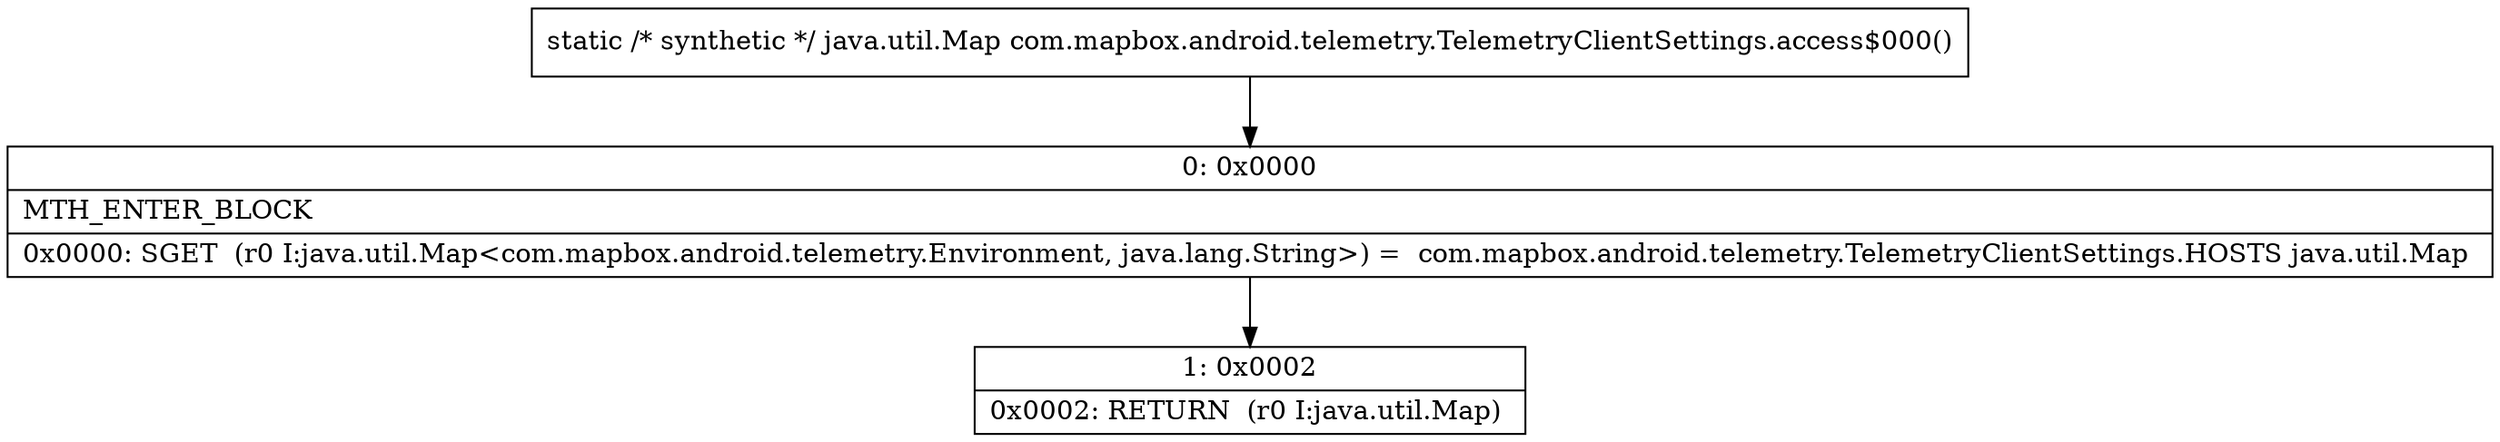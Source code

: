 digraph "CFG forcom.mapbox.android.telemetry.TelemetryClientSettings.access$000()Ljava\/util\/Map;" {
Node_0 [shape=record,label="{0\:\ 0x0000|MTH_ENTER_BLOCK\l|0x0000: SGET  (r0 I:java.util.Map\<com.mapbox.android.telemetry.Environment, java.lang.String\>) =  com.mapbox.android.telemetry.TelemetryClientSettings.HOSTS java.util.Map \l}"];
Node_1 [shape=record,label="{1\:\ 0x0002|0x0002: RETURN  (r0 I:java.util.Map) \l}"];
MethodNode[shape=record,label="{static \/* synthetic *\/ java.util.Map com.mapbox.android.telemetry.TelemetryClientSettings.access$000() }"];
MethodNode -> Node_0;
Node_0 -> Node_1;
}

